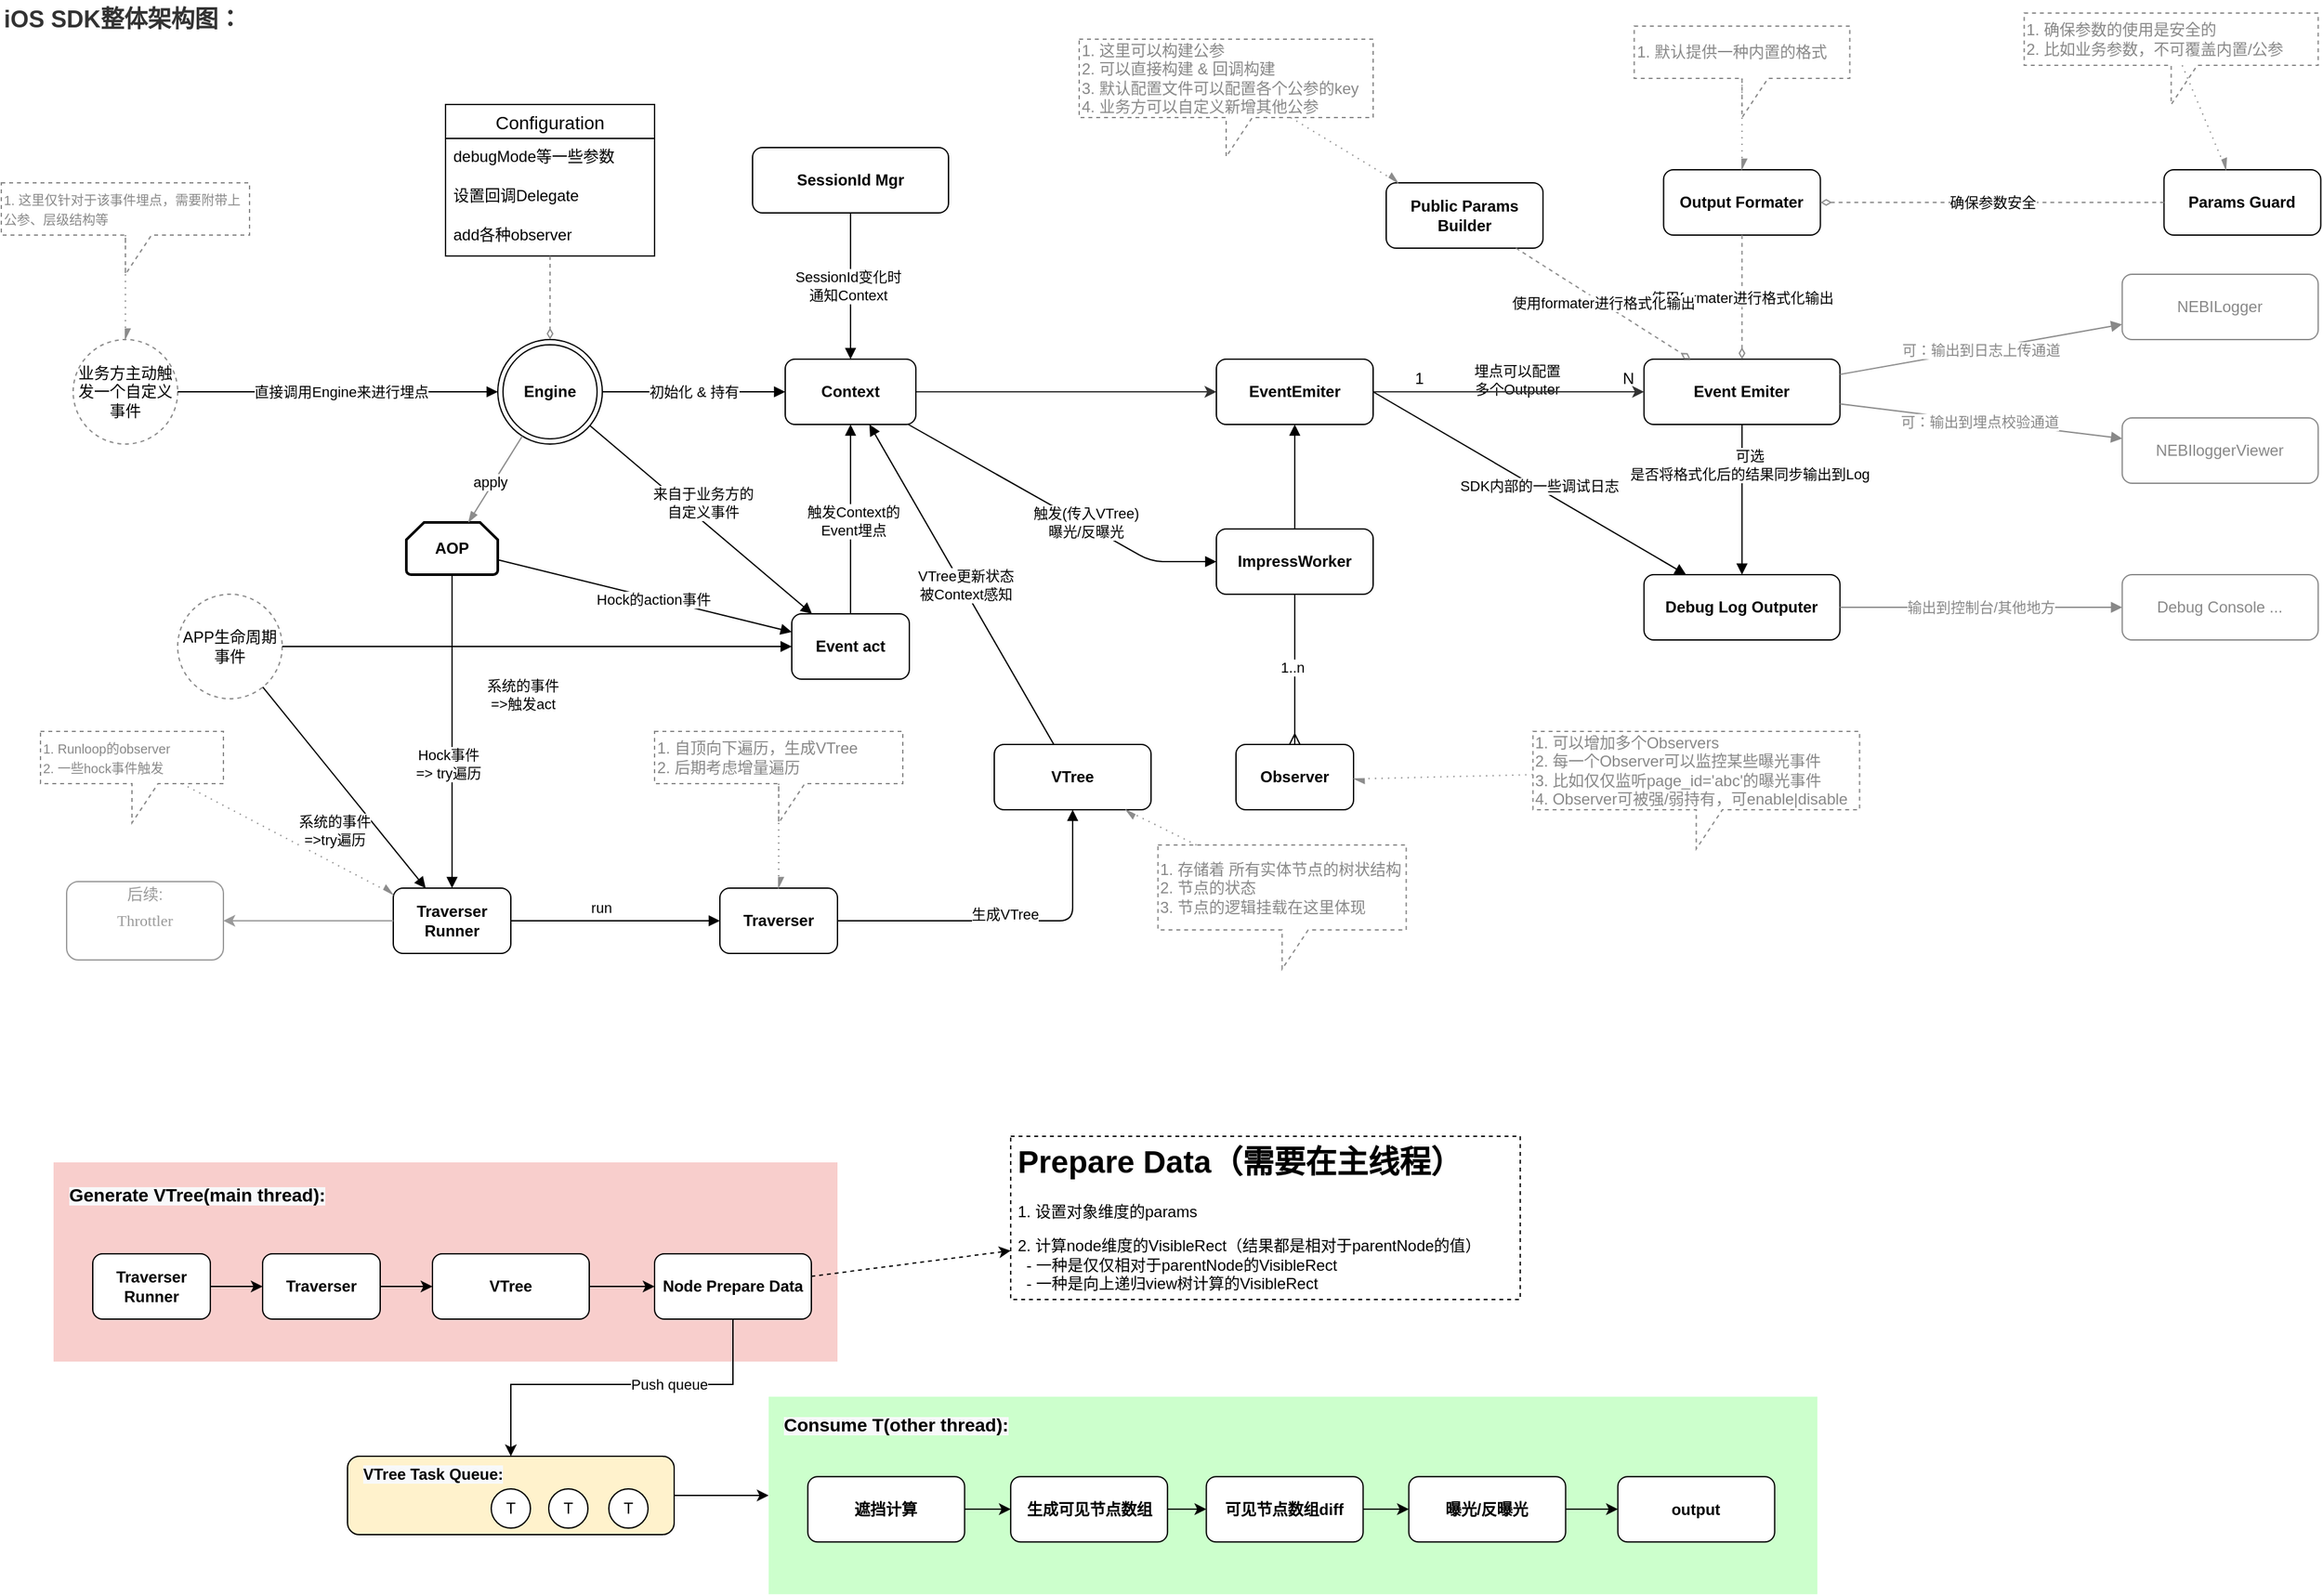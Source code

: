 <mxfile version="14.4.6" type="github">
  <diagram id="Fw7ZkmO-Fz_IXCNn4WgB" name="Page-1">
    <mxGraphModel dx="2858" dy="2300" grid="1" gridSize="10" guides="1" tooltips="1" connect="1" arrows="1" fold="1" page="1" pageScale="1" pageWidth="827" pageHeight="1169" math="0" shadow="0">
      <root>
        <mxCell id="0" />
        <mxCell id="1" parent="0" />
        <mxCell id="tUdVWyh1depMTYAJVUoq-23" value="" style="rounded=0;whiteSpace=wrap;html=1;dashed=1;fillColor=#F8CECC;strokeColor=none;" vertex="1" parent="1">
          <mxGeometry x="-160" y="780" width="600" height="152.5" as="geometry" />
        </mxCell>
        <mxCell id="-9IPMKyI9ktzAvCkotJi-9" value="&lt;b&gt;Engine&lt;/b&gt;" style="ellipse;shape=doubleEllipse;whiteSpace=wrap;html=1;aspect=fixed;" parent="1" vertex="1">
          <mxGeometry x="180" y="150" width="80" height="80" as="geometry" />
        </mxCell>
        <mxCell id="-9IPMKyI9ktzAvCkotJi-31" value="Configuration" style="swimlane;fontStyle=0;childLayout=stackLayout;horizontal=1;startSize=26;horizontalStack=0;resizeParent=1;resizeParentMax=0;resizeLast=0;collapsible=1;marginBottom=0;align=center;fontSize=14;" parent="1" vertex="1">
          <mxGeometry x="140" y="-30" width="160" height="116" as="geometry">
            <mxRectangle x="130" y="-30" width="120" height="26" as="alternateBounds" />
          </mxGeometry>
        </mxCell>
        <mxCell id="-9IPMKyI9ktzAvCkotJi-32" value="debugMode等一些参数" style="text;strokeColor=none;fillColor=none;spacingLeft=4;spacingRight=4;overflow=hidden;rotatable=0;points=[[0,0.5],[1,0.5]];portConstraint=eastwest;fontSize=12;" parent="-9IPMKyI9ktzAvCkotJi-31" vertex="1">
          <mxGeometry y="26" width="160" height="30" as="geometry" />
        </mxCell>
        <mxCell id="-9IPMKyI9ktzAvCkotJi-33" value="设置回调Delegate" style="text;strokeColor=none;fillColor=none;spacingLeft=4;spacingRight=4;overflow=hidden;rotatable=0;points=[[0,0.5],[1,0.5]];portConstraint=eastwest;fontSize=12;" parent="-9IPMKyI9ktzAvCkotJi-31" vertex="1">
          <mxGeometry y="56" width="160" height="30" as="geometry" />
        </mxCell>
        <mxCell id="-9IPMKyI9ktzAvCkotJi-34" value="add各种observer" style="text;strokeColor=none;fillColor=none;spacingLeft=4;spacingRight=4;overflow=hidden;rotatable=0;points=[[0,0.5],[1,0.5]];portConstraint=eastwest;fontSize=12;" parent="-9IPMKyI9ktzAvCkotJi-31" vertex="1">
          <mxGeometry y="86" width="160" height="30" as="geometry" />
        </mxCell>
        <mxCell id="-9IPMKyI9ktzAvCkotJi-35" value="" style="endArrow=diamondThin;html=1;dashed=1;endFill=0;strokeColor=#8C8C8C;" parent="1" source="-9IPMKyI9ktzAvCkotJi-31" target="-9IPMKyI9ktzAvCkotJi-9" edge="1">
          <mxGeometry width="50" height="50" relative="1" as="geometry">
            <mxPoint x="300" y="320" as="sourcePoint" />
            <mxPoint x="350" y="270" as="targetPoint" />
          </mxGeometry>
        </mxCell>
        <mxCell id="-9IPMKyI9ktzAvCkotJi-37" value="&lt;b&gt;Observer&lt;/b&gt;" style="rounded=1;whiteSpace=wrap;html=1;" parent="1" vertex="1">
          <mxGeometry x="745" y="460" width="90" height="50" as="geometry" />
        </mxCell>
        <mxCell id="-9IPMKyI9ktzAvCkotJi-39" value="&lt;b&gt;AOP&lt;/b&gt;" style="strokeWidth=2;html=1;shape=mxgraph.flowchart.loop_limit;whiteSpace=wrap;" parent="1" vertex="1">
          <mxGeometry x="110" y="290" width="70" height="40" as="geometry" />
        </mxCell>
        <mxCell id="-9IPMKyI9ktzAvCkotJi-40" value="" style="endArrow=blockThin;html=1;endFill=1;strokeColor=#8C8C8C;" parent="1" source="-9IPMKyI9ktzAvCkotJi-9" target="-9IPMKyI9ktzAvCkotJi-39" edge="1">
          <mxGeometry width="50" height="50" relative="1" as="geometry">
            <mxPoint x="310" y="276" as="sourcePoint" />
            <mxPoint x="310" y="380" as="targetPoint" />
          </mxGeometry>
        </mxCell>
        <mxCell id="-9IPMKyI9ktzAvCkotJi-41" value="apply" style="edgeLabel;html=1;align=center;verticalAlign=middle;resizable=0;points=[];" parent="-9IPMKyI9ktzAvCkotJi-40" vertex="1" connectable="0">
          <mxGeometry x="0.199" y="2" relative="1" as="geometry">
            <mxPoint x="-2" y="-5.83" as="offset" />
          </mxGeometry>
        </mxCell>
        <mxCell id="-9IPMKyI9ktzAvCkotJi-42" value="&lt;b&gt;Traverser&lt;/b&gt;" style="rounded=1;whiteSpace=wrap;html=1;" parent="1" vertex="1">
          <mxGeometry x="350" y="570" width="90" height="50" as="geometry" />
        </mxCell>
        <mxCell id="-9IPMKyI9ktzAvCkotJi-45" value="&lt;b&gt;Traverser&lt;br&gt;Runner&lt;/b&gt;" style="rounded=1;whiteSpace=wrap;html=1;" parent="1" vertex="1">
          <mxGeometry x="100" y="570" width="90" height="50" as="geometry" />
        </mxCell>
        <mxCell id="-9IPMKyI9ktzAvCkotJi-46" value="&lt;font color=&quot;#888888&quot; style=&quot;font-size: 10px&quot;&gt;1. Runloop的observer&lt;br style=&quot;font-size: 10px&quot;&gt;2. 一些hock事件触发&lt;/font&gt;" style="shape=callout;whiteSpace=wrap;html=1;perimeter=calloutPerimeter;align=left;dashed=1;strokeColor=#888888;" parent="1" vertex="1">
          <mxGeometry x="-170" y="450" width="140" height="70" as="geometry" />
        </mxCell>
        <mxCell id="-9IPMKyI9ktzAvCkotJi-47" value="" style="endArrow=async;html=1;dashed=1;endFill=1;strokeColor=#8C8C8C;dashPattern=1 4;" parent="1" source="-9IPMKyI9ktzAvCkotJi-46" target="-9IPMKyI9ktzAvCkotJi-45" edge="1">
          <mxGeometry width="50" height="50" relative="1" as="geometry">
            <mxPoint x="-200" y="450" as="sourcePoint" />
            <mxPoint x="-200" y="544" as="targetPoint" />
          </mxGeometry>
        </mxCell>
        <mxCell id="-9IPMKyI9ktzAvCkotJi-48" value="" style="endArrow=block;html=1;endFill=1;" parent="1" source="-9IPMKyI9ktzAvCkotJi-39" target="-9IPMKyI9ktzAvCkotJi-45" edge="1">
          <mxGeometry width="50" height="50" relative="1" as="geometry">
            <mxPoint x="430" y="390" as="sourcePoint" />
            <mxPoint x="480" y="340" as="targetPoint" />
          </mxGeometry>
        </mxCell>
        <mxCell id="-9IPMKyI9ktzAvCkotJi-62" value="Hock事件&lt;br&gt;=&amp;gt; try遍历" style="edgeLabel;html=1;align=center;verticalAlign=middle;resizable=0;points=[];" parent="-9IPMKyI9ktzAvCkotJi-48" vertex="1" connectable="0">
          <mxGeometry x="0.059" y="-1" relative="1" as="geometry">
            <mxPoint x="-2.31" y="17.33" as="offset" />
          </mxGeometry>
        </mxCell>
        <mxCell id="-9IPMKyI9ktzAvCkotJi-50" value="APP生命周期事件" style="ellipse;whiteSpace=wrap;html=1;aspect=fixed;dashed=1;strokeColor=#888888;" parent="1" vertex="1">
          <mxGeometry x="-65" y="345" width="80" height="80" as="geometry" />
        </mxCell>
        <mxCell id="-9IPMKyI9ktzAvCkotJi-51" value="" style="endArrow=block;html=1;endFill=1;" parent="1" source="-9IPMKyI9ktzAvCkotJi-50" target="-9IPMKyI9ktzAvCkotJi-45" edge="1">
          <mxGeometry width="50" height="50" relative="1" as="geometry">
            <mxPoint x="365" y="260" as="sourcePoint" />
            <mxPoint x="365" y="430" as="targetPoint" />
          </mxGeometry>
        </mxCell>
        <mxCell id="-9IPMKyI9ktzAvCkotJi-63" value="系统的事件&lt;br&gt;=&amp;gt;try遍历" style="edgeLabel;html=1;align=center;verticalAlign=middle;resizable=0;points=[];" parent="-9IPMKyI9ktzAvCkotJi-51" vertex="1" connectable="0">
          <mxGeometry x="-0.457" y="2" relative="1" as="geometry">
            <mxPoint x="19.08" y="69" as="offset" />
          </mxGeometry>
        </mxCell>
        <mxCell id="-9IPMKyI9ktzAvCkotJi-52" value="" style="endArrow=block;html=1;endFill=1;" parent="1" source="-9IPMKyI9ktzAvCkotJi-45" target="-9IPMKyI9ktzAvCkotJi-42" edge="1">
          <mxGeometry width="50" height="50" relative="1" as="geometry">
            <mxPoint x="540" y="490" as="sourcePoint" />
            <mxPoint x="540" y="660" as="targetPoint" />
          </mxGeometry>
        </mxCell>
        <mxCell id="-9IPMKyI9ktzAvCkotJi-61" value="run" style="edgeLabel;html=1;align=center;verticalAlign=middle;resizable=0;points=[];" parent="-9IPMKyI9ktzAvCkotJi-52" vertex="1" connectable="0">
          <mxGeometry x="-0.139" y="-1" relative="1" as="geometry">
            <mxPoint y="-11" as="offset" />
          </mxGeometry>
        </mxCell>
        <mxCell id="-9IPMKyI9ktzAvCkotJi-53" value="&lt;font color=&quot;#888888&quot;&gt;1. 自顶向下遍历，生成VTree&lt;br&gt;2. 后期考虑增量遍历&lt;br&gt;&lt;/font&gt;" style="shape=callout;whiteSpace=wrap;html=1;perimeter=calloutPerimeter;align=left;dashed=1;strokeColor=#888888;" parent="1" vertex="1">
          <mxGeometry x="300" y="450" width="190" height="70" as="geometry" />
        </mxCell>
        <mxCell id="-9IPMKyI9ktzAvCkotJi-54" value="" style="endArrow=async;html=1;dashed=1;endFill=1;strokeColor=#8C8C8C;dashPattern=1 4;" parent="1" source="-9IPMKyI9ktzAvCkotJi-53" target="-9IPMKyI9ktzAvCkotJi-42" edge="1">
          <mxGeometry width="50" height="50" relative="1" as="geometry">
            <mxPoint x="69.998" y="530" as="sourcePoint" />
            <mxPoint x="303.18" y="620" as="targetPoint" />
          </mxGeometry>
        </mxCell>
        <mxCell id="-9IPMKyI9ktzAvCkotJi-91" value="" style="rounded=0;orthogonalLoop=1;jettySize=auto;html=1;endArrow=ERmany;endFill=0;strokeColor=#000000;" parent="1" source="ZJUZ4eZtSbDHKU7JVQRD-1" target="-9IPMKyI9ktzAvCkotJi-37" edge="1">
          <mxGeometry relative="1" as="geometry" />
        </mxCell>
        <mxCell id="-9IPMKyI9ktzAvCkotJi-95" value="1..n" style="edgeLabel;html=1;align=center;verticalAlign=middle;resizable=0;points=[];" parent="-9IPMKyI9ktzAvCkotJi-91" vertex="1" connectable="0">
          <mxGeometry x="-0.027" y="-2" relative="1" as="geometry">
            <mxPoint as="offset" />
          </mxGeometry>
        </mxCell>
        <mxCell id="-9IPMKyI9ktzAvCkotJi-55" value="&lt;b&gt;VTree&lt;/b&gt;" style="rounded=1;whiteSpace=wrap;html=1;" parent="1" vertex="1">
          <mxGeometry x="560" y="460" width="120" height="50" as="geometry" />
        </mxCell>
        <mxCell id="-9IPMKyI9ktzAvCkotJi-56" value="" style="endArrow=block;html=1;endFill=1;" parent="1" source="-9IPMKyI9ktzAvCkotJi-42" target="-9IPMKyI9ktzAvCkotJi-55" edge="1">
          <mxGeometry width="50" height="50" relative="1" as="geometry">
            <mxPoint x="530" y="510" as="sourcePoint" />
            <mxPoint x="530" y="640" as="targetPoint" />
            <Array as="points">
              <mxPoint x="620" y="595" />
            </Array>
          </mxGeometry>
        </mxCell>
        <mxCell id="-9IPMKyI9ktzAvCkotJi-60" value="生成VTree" style="edgeLabel;html=1;align=center;verticalAlign=middle;resizable=0;points=[];" parent="-9IPMKyI9ktzAvCkotJi-56" vertex="1" connectable="0">
          <mxGeometry x="-0.011" y="-2" relative="1" as="geometry">
            <mxPoint x="-3" y="-7" as="offset" />
          </mxGeometry>
        </mxCell>
        <mxCell id="ZJUZ4eZtSbDHKU7JVQRD-18" style="edgeStyle=none;rounded=0;orthogonalLoop=1;jettySize=auto;html=1;fontSize=18;fontColor=#999999;strokeColor=#333333;" parent="1" source="-9IPMKyI9ktzAvCkotJi-57" target="ZJUZ4eZtSbDHKU7JVQRD-17" edge="1">
          <mxGeometry relative="1" as="geometry">
            <Array as="points" />
          </mxGeometry>
        </mxCell>
        <mxCell id="-9IPMKyI9ktzAvCkotJi-57" value="&lt;b&gt;Context&lt;/b&gt;" style="rounded=1;whiteSpace=wrap;html=1;" parent="1" vertex="1">
          <mxGeometry x="400" y="165" width="100" height="50" as="geometry" />
        </mxCell>
        <mxCell id="-9IPMKyI9ktzAvCkotJi-58" value="" style="endArrow=block;html=1;endFill=1;entryX=0;entryY=0.5;entryDx=0;entryDy=0;" parent="1" source="-9IPMKyI9ktzAvCkotJi-9" target="-9IPMKyI9ktzAvCkotJi-57" edge="1">
          <mxGeometry width="50" height="50" relative="1" as="geometry">
            <mxPoint x="290" y="300" as="sourcePoint" />
            <mxPoint x="290" y="430" as="targetPoint" />
          </mxGeometry>
        </mxCell>
        <mxCell id="-9IPMKyI9ktzAvCkotJi-59" value="初始化 &amp;amp; 持有" style="edgeLabel;html=1;align=center;verticalAlign=middle;resizable=0;points=[];" parent="-9IPMKyI9ktzAvCkotJi-58" vertex="1" connectable="0">
          <mxGeometry x="0.1" y="1" relative="1" as="geometry">
            <mxPoint x="-7" y="1" as="offset" />
          </mxGeometry>
        </mxCell>
        <mxCell id="-9IPMKyI9ktzAvCkotJi-67" value="" style="endArrow=block;html=1;endFill=1;" parent="1" source="-9IPMKyI9ktzAvCkotJi-55" target="-9IPMKyI9ktzAvCkotJi-57" edge="1">
          <mxGeometry width="50" height="50" relative="1" as="geometry">
            <mxPoint x="600.003" y="620" as="sourcePoint" />
            <mxPoint x="510" y="480" as="targetPoint" />
            <Array as="points" />
          </mxGeometry>
        </mxCell>
        <mxCell id="-9IPMKyI9ktzAvCkotJi-68" value="VTree更新状态&lt;br&gt;被Context感知" style="edgeLabel;html=1;align=center;verticalAlign=middle;resizable=0;points=[];" parent="-9IPMKyI9ktzAvCkotJi-67" vertex="1" connectable="0">
          <mxGeometry x="-0.011" y="-2" relative="1" as="geometry">
            <mxPoint as="offset" />
          </mxGeometry>
        </mxCell>
        <mxCell id="-9IPMKyI9ktzAvCkotJi-69" value="&lt;font color=&quot;#888888&quot;&gt;1. 存储着 所有实体节点的树状结构2. 节点的状态&lt;br&gt;3. 节点的逻辑挂载在这里体现&lt;br&gt;&lt;/font&gt;" style="shape=callout;whiteSpace=wrap;html=1;perimeter=calloutPerimeter;align=left;dashed=1;strokeColor=#888888;" parent="1" vertex="1">
          <mxGeometry x="685.3" y="537" width="190" height="95" as="geometry" />
        </mxCell>
        <mxCell id="-9IPMKyI9ktzAvCkotJi-70" value="" style="endArrow=async;html=1;dashed=1;endFill=1;strokeColor=#8C8C8C;dashPattern=1 4;" parent="1" source="-9IPMKyI9ktzAvCkotJi-69" target="-9IPMKyI9ktzAvCkotJi-55" edge="1">
          <mxGeometry width="50" height="50" relative="1" as="geometry">
            <mxPoint x="689" y="440" as="sourcePoint" />
            <mxPoint x="785" y="600" as="targetPoint" />
          </mxGeometry>
        </mxCell>
        <mxCell id="-9IPMKyI9ktzAvCkotJi-72" value="&lt;b&gt;Event Emiter&lt;/b&gt;" style="rounded=1;whiteSpace=wrap;html=1;" parent="1" vertex="1">
          <mxGeometry x="1057.3" y="165" width="150" height="50" as="geometry" />
        </mxCell>
        <mxCell id="-9IPMKyI9ktzAvCkotJi-73" value="" style="endArrow=block;html=1;endFill=1;" parent="1" source="ZJUZ4eZtSbDHKU7JVQRD-1" target="ZJUZ4eZtSbDHKU7JVQRD-17" edge="1">
          <mxGeometry width="50" height="50" relative="1" as="geometry">
            <mxPoint x="715.3" y="230" as="sourcePoint" />
            <mxPoint x="715.3" y="435" as="targetPoint" />
          </mxGeometry>
        </mxCell>
        <mxCell id="-9IPMKyI9ktzAvCkotJi-74" value="埋点可以配置&lt;br&gt;多个Outputer" style="edgeLabel;html=1;align=center;verticalAlign=middle;resizable=0;points=[];" parent="-9IPMKyI9ktzAvCkotJi-73" vertex="1" connectable="0">
          <mxGeometry x="-0.011" y="-2" relative="1" as="geometry">
            <mxPoint x="168" y="-75" as="offset" />
          </mxGeometry>
        </mxCell>
        <mxCell id="-9IPMKyI9ktzAvCkotJi-76" value="&lt;b&gt;Output Formater&lt;/b&gt;" style="rounded=1;whiteSpace=wrap;html=1;" parent="1" vertex="1">
          <mxGeometry x="1072.3" y="20" width="120" height="50" as="geometry" />
        </mxCell>
        <mxCell id="-9IPMKyI9ktzAvCkotJi-79" value="使用formater进行格式化输出" style="endArrow=diamondThin;html=1;dashed=1;endFill=0;strokeColor=#8C8C8C;" parent="1" source="-9IPMKyI9ktzAvCkotJi-76" target="-9IPMKyI9ktzAvCkotJi-72" edge="1">
          <mxGeometry width="50" height="50" relative="1" as="geometry">
            <mxPoint x="987.3" y="50" as="sourcePoint" />
            <mxPoint x="987.3" y="114" as="targetPoint" />
          </mxGeometry>
        </mxCell>
        <mxCell id="-9IPMKyI9ktzAvCkotJi-82" value="&lt;b&gt;Event act&lt;/b&gt;" style="rounded=1;whiteSpace=wrap;html=1;" parent="1" vertex="1">
          <mxGeometry x="405" y="360" width="90" height="50" as="geometry" />
        </mxCell>
        <mxCell id="-9IPMKyI9ktzAvCkotJi-83" value="" style="endArrow=block;html=1;endFill=1;" parent="1" source="-9IPMKyI9ktzAvCkotJi-39" target="-9IPMKyI9ktzAvCkotJi-82" edge="1">
          <mxGeometry width="50" height="50" relative="1" as="geometry">
            <mxPoint x="215" y="340" as="sourcePoint" />
            <mxPoint x="215" y="430" as="targetPoint" />
          </mxGeometry>
        </mxCell>
        <mxCell id="-9IPMKyI9ktzAvCkotJi-84" value="Hock的action事件" style="edgeLabel;html=1;align=center;verticalAlign=middle;resizable=0;points=[];" parent="-9IPMKyI9ktzAvCkotJi-83" vertex="1" connectable="0">
          <mxGeometry x="0.059" y="-1" relative="1" as="geometry">
            <mxPoint as="offset" />
          </mxGeometry>
        </mxCell>
        <mxCell id="-9IPMKyI9ktzAvCkotJi-86" value="" style="endArrow=block;html=1;endFill=1;" parent="1" source="-9IPMKyI9ktzAvCkotJi-50" target="-9IPMKyI9ktzAvCkotJi-82" edge="1">
          <mxGeometry width="50" height="50" relative="1" as="geometry">
            <mxPoint x="10.001" y="230.003" as="sourcePoint" />
            <mxPoint x="132.255" y="316.77" as="targetPoint" />
            <Array as="points" />
          </mxGeometry>
        </mxCell>
        <mxCell id="-9IPMKyI9ktzAvCkotJi-87" value="系统的事件&lt;br&gt;=&amp;gt;触发act" style="edgeLabel;html=1;align=center;verticalAlign=middle;resizable=0;points=[];" parent="-9IPMKyI9ktzAvCkotJi-86" vertex="1" connectable="0">
          <mxGeometry x="-0.457" y="2" relative="1" as="geometry">
            <mxPoint x="77.89" y="39.23" as="offset" />
          </mxGeometry>
        </mxCell>
        <mxCell id="-9IPMKyI9ktzAvCkotJi-88" value="" style="endArrow=block;html=1;endFill=1;" parent="1" source="-9IPMKyI9ktzAvCkotJi-82" target="-9IPMKyI9ktzAvCkotJi-57" edge="1">
          <mxGeometry width="50" height="50" relative="1" as="geometry">
            <mxPoint x="460" y="610" as="sourcePoint" />
            <mxPoint x="460" y="225" as="targetPoint" />
          </mxGeometry>
        </mxCell>
        <mxCell id="-9IPMKyI9ktzAvCkotJi-89" value="触发Context的&lt;br&gt;Event埋点" style="edgeLabel;html=1;align=center;verticalAlign=middle;resizable=0;points=[];" parent="-9IPMKyI9ktzAvCkotJi-88" vertex="1" connectable="0">
          <mxGeometry x="-0.011" y="-2" relative="1" as="geometry">
            <mxPoint as="offset" />
          </mxGeometry>
        </mxCell>
        <mxCell id="-9IPMKyI9ktzAvCkotJi-96" value="&lt;font color=&quot;#888888&quot;&gt;1. 可以增加多个Observers&lt;br&gt;2. 每一个Observer可以监控某些曝光事件&lt;br&gt;3. 比如仅仅监听page_id=&#39;abc&#39;的曝光事件&lt;br&gt;4. Observer可被强/弱持有，可enable|disable&lt;br&gt;&lt;/font&gt;" style="shape=callout;whiteSpace=wrap;html=1;perimeter=calloutPerimeter;align=left;dashed=1;strokeColor=#888888;" parent="1" vertex="1">
          <mxGeometry x="972.3" y="450" width="250" height="90" as="geometry" />
        </mxCell>
        <mxCell id="-9IPMKyI9ktzAvCkotJi-97" value="" style="endArrow=async;html=1;dashed=1;endFill=1;strokeColor=#8C8C8C;dashPattern=1 4;" parent="1" source="-9IPMKyI9ktzAvCkotJi-96" target="-9IPMKyI9ktzAvCkotJi-37" edge="1">
          <mxGeometry width="50" height="50" relative="1" as="geometry">
            <mxPoint x="750.005" y="-70" as="sourcePoint" />
            <mxPoint x="250.3" y="639.186" as="targetPoint" />
          </mxGeometry>
        </mxCell>
        <mxCell id="-9IPMKyI9ktzAvCkotJi-98" value="&lt;b&gt;Public Params &lt;br&gt;Builder&lt;/b&gt;" style="rounded=1;whiteSpace=wrap;html=1;" parent="1" vertex="1">
          <mxGeometry x="860" y="30" width="120" height="50" as="geometry" />
        </mxCell>
        <mxCell id="-9IPMKyI9ktzAvCkotJi-99" value="&lt;font color=&quot;#888888&quot;&gt;1. 这里可以构建公参&lt;br&gt;2. 可以直接构建 &amp;amp; 回调构建&lt;br&gt;3. 默认配置文件可以配置各个公参的key&lt;br&gt;4. 业务方可以自定义新增其他公参&lt;br&gt;&lt;/font&gt;" style="shape=callout;whiteSpace=wrap;html=1;perimeter=calloutPerimeter;align=left;dashed=1;strokeColor=#888888;" parent="1" vertex="1">
          <mxGeometry x="625" y="-80" width="225" height="90" as="geometry" />
        </mxCell>
        <mxCell id="-9IPMKyI9ktzAvCkotJi-100" value="" style="endArrow=async;html=1;dashed=1;endFill=1;strokeColor=#8C8C8C;dashPattern=1 4;" parent="1" source="-9IPMKyI9ktzAvCkotJi-99" target="-9IPMKyI9ktzAvCkotJi-98" edge="1">
          <mxGeometry width="50" height="50" relative="1" as="geometry">
            <mxPoint x="1586.963" y="150" as="sourcePoint" />
            <mxPoint x="1527.297" y="195" as="targetPoint" />
          </mxGeometry>
        </mxCell>
        <mxCell id="-9IPMKyI9ktzAvCkotJi-101" value="使用formater进行格式化输出" style="endArrow=diamondThin;html=1;dashed=1;endFill=0;strokeColor=#8C8C8C;" parent="1" source="-9IPMKyI9ktzAvCkotJi-98" target="-9IPMKyI9ktzAvCkotJi-72" edge="1">
          <mxGeometry width="50" height="50" relative="1" as="geometry">
            <mxPoint x="1152.3" y="80" as="sourcePoint" />
            <mxPoint x="1152.3" y="175" as="targetPoint" />
          </mxGeometry>
        </mxCell>
        <mxCell id="-9IPMKyI9ktzAvCkotJi-102" value="&lt;b&gt;Debug Log Outputer&lt;/b&gt;" style="rounded=1;whiteSpace=wrap;html=1;" parent="1" vertex="1">
          <mxGeometry x="1057.3" y="330" width="150" height="50" as="geometry" />
        </mxCell>
        <mxCell id="-9IPMKyI9ktzAvCkotJi-103" value="" style="endArrow=block;html=1;endFill=1;exitX=1;exitY=0.5;exitDx=0;exitDy=0;" parent="1" source="ZJUZ4eZtSbDHKU7JVQRD-17" target="-9IPMKyI9ktzAvCkotJi-102" edge="1">
          <mxGeometry width="50" height="50" relative="1" as="geometry">
            <mxPoint x="605.3" y="269.58" as="sourcePoint" />
            <mxPoint x="765.3" y="269.58" as="targetPoint" />
          </mxGeometry>
        </mxCell>
        <mxCell id="-9IPMKyI9ktzAvCkotJi-104" value="SDK内部的一些调试日志" style="edgeLabel;html=1;align=center;verticalAlign=middle;resizable=0;points=[];" parent="-9IPMKyI9ktzAvCkotJi-103" vertex="1" connectable="0">
          <mxGeometry x="-0.011" y="-2" relative="1" as="geometry">
            <mxPoint x="9.52" y="1.33" as="offset" />
          </mxGeometry>
        </mxCell>
        <mxCell id="-9IPMKyI9ktzAvCkotJi-106" value="&lt;font color=&quot;#888888&quot;&gt;1. 默认提供一种内置的格式&lt;br&gt;&lt;/font&gt;" style="shape=callout;whiteSpace=wrap;html=1;perimeter=calloutPerimeter;align=left;dashed=1;strokeColor=#888888;" parent="1" vertex="1">
          <mxGeometry x="1049.8" y="-90" width="165" height="70" as="geometry" />
        </mxCell>
        <mxCell id="-9IPMKyI9ktzAvCkotJi-107" value="" style="endArrow=async;html=1;dashed=1;endFill=1;strokeColor=#8C8C8C;dashPattern=1 4;" parent="1" source="-9IPMKyI9ktzAvCkotJi-106" target="-9IPMKyI9ktzAvCkotJi-76" edge="1">
          <mxGeometry width="50" height="50" relative="1" as="geometry">
            <mxPoint x="1377.3" y="-40.0" as="sourcePoint" />
            <mxPoint x="1377.3" y="30" as="targetPoint" />
          </mxGeometry>
        </mxCell>
        <mxCell id="-9IPMKyI9ktzAvCkotJi-108" value="N" style="text;html=1;align=center;verticalAlign=middle;resizable=0;points=[];autosize=1;" parent="1" vertex="1">
          <mxGeometry x="1035.3" y="170" width="20" height="20" as="geometry" />
        </mxCell>
        <mxCell id="-9IPMKyI9ktzAvCkotJi-110" value="1" style="text;html=1;align=center;verticalAlign=middle;resizable=0;points=[];autosize=1;" parent="1" vertex="1">
          <mxGeometry x="875.3" y="170" width="20" height="20" as="geometry" />
        </mxCell>
        <mxCell id="-9IPMKyI9ktzAvCkotJi-111" value="&lt;b&gt;SessionId Mgr&lt;/b&gt;" style="rounded=1;whiteSpace=wrap;html=1;" parent="1" vertex="1">
          <mxGeometry x="375" y="3" width="150" height="50" as="geometry" />
        </mxCell>
        <mxCell id="-9IPMKyI9ktzAvCkotJi-112" value="" style="endArrow=block;html=1;endFill=1;" parent="1" source="-9IPMKyI9ktzAvCkotJi-111" target="-9IPMKyI9ktzAvCkotJi-57" edge="1">
          <mxGeometry width="50" height="50" relative="1" as="geometry">
            <mxPoint x="550" y="495" as="sourcePoint" />
            <mxPoint x="550" y="110" as="targetPoint" />
          </mxGeometry>
        </mxCell>
        <mxCell id="-9IPMKyI9ktzAvCkotJi-113" value="SessionId变化时&lt;br&gt;通知Context" style="edgeLabel;html=1;align=center;verticalAlign=middle;resizable=0;points=[];" parent="-9IPMKyI9ktzAvCkotJi-112" vertex="1" connectable="0">
          <mxGeometry x="-0.011" y="-2" relative="1" as="geometry">
            <mxPoint as="offset" />
          </mxGeometry>
        </mxCell>
        <mxCell id="-9IPMKyI9ktzAvCkotJi-114" value="&lt;b&gt;Params Guard&lt;br&gt;&lt;/b&gt;" style="rounded=1;whiteSpace=wrap;html=1;" parent="1" vertex="1">
          <mxGeometry x="1455.3" y="20" width="120" height="50" as="geometry" />
        </mxCell>
        <mxCell id="-9IPMKyI9ktzAvCkotJi-115" value="&lt;font color=&quot;#888888&quot;&gt;1. 确保参数的使用是安全的&lt;br&gt;2. 比如业务参数，不可覆盖内置/公参&lt;br&gt;&lt;/font&gt;" style="shape=callout;whiteSpace=wrap;html=1;perimeter=calloutPerimeter;align=left;dashed=1;strokeColor=#888888;" parent="1" vertex="1">
          <mxGeometry x="1348.3" y="-100" width="225" height="70" as="geometry" />
        </mxCell>
        <mxCell id="-9IPMKyI9ktzAvCkotJi-116" value="确保参数安全" style="endArrow=diamondThin;html=1;dashed=1;endFill=0;strokeColor=#8C8C8C;" parent="1" source="-9IPMKyI9ktzAvCkotJi-114" target="-9IPMKyI9ktzAvCkotJi-76" edge="1">
          <mxGeometry width="50" height="50" relative="1" as="geometry">
            <mxPoint x="1343.679" y="80" as="sourcePoint" />
            <mxPoint x="1215.921" y="175" as="targetPoint" />
          </mxGeometry>
        </mxCell>
        <mxCell id="-9IPMKyI9ktzAvCkotJi-117" value="" style="endArrow=async;html=1;dashed=1;endFill=1;strokeColor=#8C8C8C;dashPattern=1 4;" parent="1" source="-9IPMKyI9ktzAvCkotJi-115" target="-9IPMKyI9ktzAvCkotJi-114" edge="1">
          <mxGeometry width="50" height="50" relative="1" as="geometry">
            <mxPoint x="1515.3" y="-60" as="sourcePoint" />
            <mxPoint x="1367.3" y="20" as="targetPoint" />
          </mxGeometry>
        </mxCell>
        <mxCell id="-9IPMKyI9ktzAvCkotJi-118" value="&lt;font color=&quot;#888888&quot;&gt;NEBILogger&lt;/font&gt;" style="rounded=1;whiteSpace=wrap;html=1;strokeColor=#888888;" parent="1" vertex="1">
          <mxGeometry x="1423.3" y="100" width="150" height="50" as="geometry" />
        </mxCell>
        <mxCell id="-9IPMKyI9ktzAvCkotJi-120" value="" style="endArrow=block;html=1;endFill=1;strokeColor=#888888;" parent="1" source="-9IPMKyI9ktzAvCkotJi-72" target="-9IPMKyI9ktzAvCkotJi-118" edge="1">
          <mxGeometry width="50" height="50" relative="1" as="geometry">
            <mxPoint x="1457.3" y="280.719" as="sourcePoint" />
            <mxPoint x="1663.967" y="369.29" as="targetPoint" />
          </mxGeometry>
        </mxCell>
        <mxCell id="-9IPMKyI9ktzAvCkotJi-121" value="&lt;font color=&quot;#888888&quot;&gt;可：输出到日志上传通道&lt;/font&gt;" style="edgeLabel;html=1;align=center;verticalAlign=middle;resizable=0;points=[];" parent="-9IPMKyI9ktzAvCkotJi-120" vertex="1" connectable="0">
          <mxGeometry x="-0.011" y="-2" relative="1" as="geometry">
            <mxPoint y="-2" as="offset" />
          </mxGeometry>
        </mxCell>
        <mxCell id="-9IPMKyI9ktzAvCkotJi-122" value="&lt;font color=&quot;#888888&quot;&gt;Debug Console ...&lt;/font&gt;" style="rounded=1;whiteSpace=wrap;html=1;strokeColor=#888888;" parent="1" vertex="1">
          <mxGeometry x="1423.3" y="330" width="150" height="50" as="geometry" />
        </mxCell>
        <mxCell id="-9IPMKyI9ktzAvCkotJi-123" value="" style="endArrow=block;html=1;endFill=1;strokeColor=#888888;" parent="1" source="-9IPMKyI9ktzAvCkotJi-102" target="-9IPMKyI9ktzAvCkotJi-122" edge="1">
          <mxGeometry width="50" height="50" relative="1" as="geometry">
            <mxPoint x="1225.3" y="404.58" as="sourcePoint" />
            <mxPoint x="1515.3" y="404.58" as="targetPoint" />
          </mxGeometry>
        </mxCell>
        <mxCell id="-9IPMKyI9ktzAvCkotJi-124" value="&lt;font color=&quot;#888888&quot;&gt;输出到控制台/其他地方&lt;br&gt;&lt;/font&gt;" style="edgeLabel;html=1;align=center;verticalAlign=middle;resizable=0;points=[];" parent="-9IPMKyI9ktzAvCkotJi-123" vertex="1" connectable="0">
          <mxGeometry x="-0.011" y="-2" relative="1" as="geometry">
            <mxPoint y="-2" as="offset" />
          </mxGeometry>
        </mxCell>
        <mxCell id="-9IPMKyI9ktzAvCkotJi-125" value="" style="endArrow=block;html=1;endFill=1;" parent="1" source="-9IPMKyI9ktzAvCkotJi-72" target="-9IPMKyI9ktzAvCkotJi-102" edge="1">
          <mxGeometry width="50" height="50" relative="1" as="geometry">
            <mxPoint x="1157.3" y="550" as="sourcePoint" />
            <mxPoint x="1382.3" y="675" as="targetPoint" />
          </mxGeometry>
        </mxCell>
        <mxCell id="-9IPMKyI9ktzAvCkotJi-126" value="可选&lt;br&gt;是否将格式化后的结果同步输出到Log" style="edgeLabel;html=1;align=center;verticalAlign=middle;resizable=0;points=[];" parent="-9IPMKyI9ktzAvCkotJi-125" vertex="1" connectable="0">
          <mxGeometry x="-0.011" y="-2" relative="1" as="geometry">
            <mxPoint x="7" y="-26.67" as="offset" />
          </mxGeometry>
        </mxCell>
        <mxCell id="-9IPMKyI9ktzAvCkotJi-127" value="业务方主动触发一个自定义事件" style="ellipse;whiteSpace=wrap;html=1;aspect=fixed;dashed=1;strokeColor=#888888;" parent="1" vertex="1">
          <mxGeometry x="-145" y="150" width="80" height="80" as="geometry" />
        </mxCell>
        <mxCell id="-9IPMKyI9ktzAvCkotJi-128" value="" style="endArrow=block;html=1;endFill=1;" parent="1" source="-9IPMKyI9ktzAvCkotJi-127" target="-9IPMKyI9ktzAvCkotJi-9" edge="1">
          <mxGeometry width="50" height="50" relative="1" as="geometry">
            <mxPoint x="-360.005" y="280.001" as="sourcePoint" />
            <mxPoint x="-133.251" y="410.06" as="targetPoint" />
          </mxGeometry>
        </mxCell>
        <mxCell id="-9IPMKyI9ktzAvCkotJi-129" value="直接调用Engine来进行埋点" style="edgeLabel;html=1;align=center;verticalAlign=middle;resizable=0;points=[];" parent="-9IPMKyI9ktzAvCkotJi-128" vertex="1" connectable="0">
          <mxGeometry x="-0.457" y="2" relative="1" as="geometry">
            <mxPoint x="58.33" y="2.0" as="offset" />
          </mxGeometry>
        </mxCell>
        <mxCell id="-9IPMKyI9ktzAvCkotJi-130" value="&lt;font color=&quot;#888888&quot; style=&quot;font-size: 10px&quot;&gt;1. 这里仅针对于该事件埋点，需要附带上公参、层级结构等&lt;br&gt;&lt;/font&gt;" style="shape=callout;whiteSpace=wrap;html=1;perimeter=calloutPerimeter;align=left;dashed=1;strokeColor=#888888;" parent="1" vertex="1">
          <mxGeometry x="-200" y="30" width="190" height="70" as="geometry" />
        </mxCell>
        <mxCell id="-9IPMKyI9ktzAvCkotJi-131" value="" style="endArrow=async;html=1;dashed=1;endFill=1;strokeColor=#8C8C8C;dashPattern=1 4;" parent="1" source="-9IPMKyI9ktzAvCkotJi-130" target="-9IPMKyI9ktzAvCkotJi-127" edge="1">
          <mxGeometry width="50" height="50" relative="1" as="geometry">
            <mxPoint x="-390" y="169.755" as="sourcePoint" />
            <mxPoint x="-295" y="169.17" as="targetPoint" />
          </mxGeometry>
        </mxCell>
        <mxCell id="-9IPMKyI9ktzAvCkotJi-132" value="" style="endArrow=block;html=1;endFill=1;" parent="1" source="-9IPMKyI9ktzAvCkotJi-9" target="-9IPMKyI9ktzAvCkotJi-82" edge="1">
          <mxGeometry width="50" height="50" relative="1" as="geometry">
            <mxPoint x="270.001" y="260" as="sourcePoint" />
            <mxPoint x="359.656" y="360" as="targetPoint" />
            <Array as="points" />
          </mxGeometry>
        </mxCell>
        <mxCell id="-9IPMKyI9ktzAvCkotJi-133" value="来自于业务方的&lt;br&gt;自定义事件" style="edgeLabel;html=1;align=center;verticalAlign=middle;resizable=0;points=[];" parent="-9IPMKyI9ktzAvCkotJi-132" vertex="1" connectable="0">
          <mxGeometry x="0.059" y="-1" relative="1" as="geometry">
            <mxPoint x="-3.22" y="-18.67" as="offset" />
          </mxGeometry>
        </mxCell>
        <mxCell id="ZJUZ4eZtSbDHKU7JVQRD-1" value="&lt;b&gt;ImpressWorker&lt;/b&gt;" style="rounded=1;whiteSpace=wrap;html=1;" parent="1" vertex="1">
          <mxGeometry x="730" y="295" width="120" height="50" as="geometry" />
        </mxCell>
        <mxCell id="ZJUZ4eZtSbDHKU7JVQRD-2" value="" style="endArrow=block;html=1;endFill=1;" parent="1" source="-9IPMKyI9ktzAvCkotJi-57" target="ZJUZ4eZtSbDHKU7JVQRD-1" edge="1">
          <mxGeometry width="50" height="50" relative="1" as="geometry">
            <mxPoint x="460" y="225" as="sourcePoint" />
            <mxPoint x="460" y="620" as="targetPoint" />
            <Array as="points">
              <mxPoint x="680" y="320" />
            </Array>
          </mxGeometry>
        </mxCell>
        <mxCell id="ZJUZ4eZtSbDHKU7JVQRD-3" value="触发(传入VTree)&lt;br&gt;曝光/反曝光" style="edgeLabel;html=1;align=center;verticalAlign=middle;resizable=0;points=[];" parent="ZJUZ4eZtSbDHKU7JVQRD-2" vertex="1" connectable="0">
          <mxGeometry x="-0.011" y="-2" relative="1" as="geometry">
            <mxPoint x="23.58" y="9.29" as="offset" />
          </mxGeometry>
        </mxCell>
        <mxCell id="ZJUZ4eZtSbDHKU7JVQRD-6" style="rounded=0;orthogonalLoop=1;jettySize=auto;html=1;strokeColor=#999999;" parent="1" source="-9IPMKyI9ktzAvCkotJi-45" target="ZJUZ4eZtSbDHKU7JVQRD-10" edge="1">
          <mxGeometry relative="1" as="geometry">
            <mxPoint x="1109.5" y="929" as="sourcePoint" />
            <mxPoint x="1109.5" y="779" as="targetPoint" />
          </mxGeometry>
        </mxCell>
        <mxCell id="ZJUZ4eZtSbDHKU7JVQRD-10" value="&lt;p class=&quot;p1&quot; style=&quot;margin: 0px ; font-stretch: normal ; line-height: normal ; font-family: &amp;#34;menlo&amp;#34;&quot;&gt;&lt;font color=&quot;#999999&quot;&gt;Throttler&lt;/font&gt;&lt;/p&gt;" style="rounded=1;whiteSpace=wrap;html=1;strokeColor=#999999;" parent="1" vertex="1">
          <mxGeometry x="-150" y="565" width="120" height="60" as="geometry" />
        </mxCell>
        <mxCell id="ZJUZ4eZtSbDHKU7JVQRD-11" value="后续:" style="text;html=1;strokeColor=none;fillColor=none;align=center;verticalAlign=middle;whiteSpace=wrap;rounded=0;dashed=1;fontColor=#999999;" parent="1" vertex="1">
          <mxGeometry x="-110" y="565" width="40" height="20" as="geometry" />
        </mxCell>
        <mxCell id="ZJUZ4eZtSbDHKU7JVQRD-12" value="&lt;font color=&quot;#888888&quot;&gt;NEBIloggerViewer&lt;/font&gt;" style="rounded=1;whiteSpace=wrap;html=1;strokeColor=#888888;" parent="1" vertex="1">
          <mxGeometry x="1423.3" y="210" width="150" height="50" as="geometry" />
        </mxCell>
        <mxCell id="ZJUZ4eZtSbDHKU7JVQRD-13" value="" style="endArrow=block;html=1;endFill=1;strokeColor=#888888;" parent="1" source="-9IPMKyI9ktzAvCkotJi-72" target="ZJUZ4eZtSbDHKU7JVQRD-12" edge="1">
          <mxGeometry width="50" height="50" relative="1" as="geometry">
            <mxPoint x="1217.3" y="200" as="sourcePoint" />
            <mxPoint x="1435.3" y="200" as="targetPoint" />
          </mxGeometry>
        </mxCell>
        <mxCell id="ZJUZ4eZtSbDHKU7JVQRD-14" value="&lt;font color=&quot;#888888&quot;&gt;可：输出到埋点校验通道&lt;/font&gt;" style="edgeLabel;html=1;align=center;verticalAlign=middle;resizable=0;points=[];" parent="ZJUZ4eZtSbDHKU7JVQRD-13" vertex="1" connectable="0">
          <mxGeometry x="-0.011" y="-2" relative="1" as="geometry">
            <mxPoint y="-2" as="offset" />
          </mxGeometry>
        </mxCell>
        <mxCell id="ZJUZ4eZtSbDHKU7JVQRD-15" value="&lt;font color=&quot;#333333&quot; style=&quot;font-size: 18px&quot;&gt;&lt;b style=&quot;font-size: 18px&quot;&gt;iOS SDK整体架构图：&lt;/b&gt;&lt;/font&gt;" style="text;html=1;strokeColor=none;fillColor=none;align=left;verticalAlign=middle;whiteSpace=wrap;rounded=0;dashed=1;fontColor=#999999;fontSize=18;" parent="1" vertex="1">
          <mxGeometry x="-200" y="-110" width="260" height="30" as="geometry" />
        </mxCell>
        <mxCell id="ZJUZ4eZtSbDHKU7JVQRD-19" style="edgeStyle=none;rounded=0;orthogonalLoop=1;jettySize=auto;html=1;strokeColor=#333333;fontSize=18;fontColor=#999999;" parent="1" source="ZJUZ4eZtSbDHKU7JVQRD-17" target="-9IPMKyI9ktzAvCkotJi-72" edge="1">
          <mxGeometry relative="1" as="geometry" />
        </mxCell>
        <mxCell id="ZJUZ4eZtSbDHKU7JVQRD-17" value="&lt;b&gt;EventEmiter&lt;/b&gt;" style="rounded=1;whiteSpace=wrap;html=1;" parent="1" vertex="1">
          <mxGeometry x="730" y="165" width="120" height="50" as="geometry" />
        </mxCell>
        <mxCell id="tUdVWyh1depMTYAJVUoq-3" style="edgeStyle=orthogonalEdgeStyle;rounded=0;orthogonalLoop=1;jettySize=auto;html=1;" edge="1" parent="1" source="tUdVWyh1depMTYAJVUoq-1" target="tUdVWyh1depMTYAJVUoq-2">
          <mxGeometry relative="1" as="geometry" />
        </mxCell>
        <mxCell id="tUdVWyh1depMTYAJVUoq-1" value="&lt;b&gt;Traverser&lt;br&gt;Runner&lt;/b&gt;" style="rounded=1;whiteSpace=wrap;html=1;" vertex="1" parent="1">
          <mxGeometry x="-130" y="850" width="90" height="50" as="geometry" />
        </mxCell>
        <mxCell id="tUdVWyh1depMTYAJVUoq-5" style="edgeStyle=orthogonalEdgeStyle;rounded=0;orthogonalLoop=1;jettySize=auto;html=1;" edge="1" parent="1" source="tUdVWyh1depMTYAJVUoq-2" target="tUdVWyh1depMTYAJVUoq-4">
          <mxGeometry relative="1" as="geometry" />
        </mxCell>
        <mxCell id="tUdVWyh1depMTYAJVUoq-2" value="&lt;b&gt;Traverser&lt;/b&gt;" style="rounded=1;whiteSpace=wrap;html=1;" vertex="1" parent="1">
          <mxGeometry y="850" width="90" height="50" as="geometry" />
        </mxCell>
        <mxCell id="tUdVWyh1depMTYAJVUoq-15" style="edgeStyle=elbowEdgeStyle;rounded=0;orthogonalLoop=1;jettySize=auto;html=1;entryX=0.5;entryY=0;entryDx=0;entryDy=0;elbow=vertical;exitX=0.5;exitY=1;exitDx=0;exitDy=0;" edge="1" parent="1" source="tUdVWyh1depMTYAJVUoq-21" target="tUdVWyh1depMTYAJVUoq-8">
          <mxGeometry relative="1" as="geometry">
            <Array as="points">
              <mxPoint x="280" y="950" />
              <mxPoint x="340" y="960" />
            </Array>
          </mxGeometry>
        </mxCell>
        <mxCell id="tUdVWyh1depMTYAJVUoq-16" value="Push queue" style="edgeLabel;html=1;align=center;verticalAlign=middle;resizable=0;points=[];" vertex="1" connectable="0" parent="tUdVWyh1depMTYAJVUoq-15">
          <mxGeometry x="-0.17" relative="1" as="geometry">
            <mxPoint x="15" as="offset" />
          </mxGeometry>
        </mxCell>
        <mxCell id="tUdVWyh1depMTYAJVUoq-22" style="edgeStyle=elbowEdgeStyle;rounded=0;orthogonalLoop=1;jettySize=auto;elbow=vertical;html=1;" edge="1" parent="1" source="tUdVWyh1depMTYAJVUoq-4" target="tUdVWyh1depMTYAJVUoq-21">
          <mxGeometry relative="1" as="geometry" />
        </mxCell>
        <mxCell id="tUdVWyh1depMTYAJVUoq-4" value="&lt;b&gt;VTree&lt;/b&gt;" style="rounded=1;whiteSpace=wrap;html=1;" vertex="1" parent="1">
          <mxGeometry x="130" y="850" width="120" height="50" as="geometry" />
        </mxCell>
        <mxCell id="tUdVWyh1depMTYAJVUoq-18" style="edgeStyle=elbowEdgeStyle;rounded=0;orthogonalLoop=1;jettySize=auto;elbow=vertical;html=1;entryX=0;entryY=0.5;entryDx=0;entryDy=0;" edge="1" parent="1" source="tUdVWyh1depMTYAJVUoq-8" target="tUdVWyh1depMTYAJVUoq-17">
          <mxGeometry relative="1" as="geometry" />
        </mxCell>
        <mxCell id="tUdVWyh1depMTYAJVUoq-8" value="" style="rounded=1;whiteSpace=wrap;html=1;fillColor=#FFF2CC;" vertex="1" parent="1">
          <mxGeometry x="65" y="1005" width="250" height="60" as="geometry" />
        </mxCell>
        <mxCell id="tUdVWyh1depMTYAJVUoq-9" value="&lt;b style=&quot;color: rgb(0 , 0 , 0) ; font-family: &amp;#34;helvetica&amp;#34; ; font-size: 12px ; font-style: normal ; letter-spacing: normal ; text-align: center ; text-indent: 0px ; text-transform: none ; word-spacing: 0px ; background-color: rgb(248 , 249 , 250)&quot;&gt;VTree Task Queue:&lt;/b&gt;" style="text;whiteSpace=wrap;html=1;" vertex="1" parent="1">
          <mxGeometry x="75" y="1005" width="130" height="30" as="geometry" />
        </mxCell>
        <mxCell id="tUdVWyh1depMTYAJVUoq-10" value="T" style="ellipse;whiteSpace=wrap;html=1;aspect=fixed;" vertex="1" parent="1">
          <mxGeometry x="175" y="1030" width="30" height="30" as="geometry" />
        </mxCell>
        <mxCell id="tUdVWyh1depMTYAJVUoq-11" value="T" style="ellipse;whiteSpace=wrap;html=1;aspect=fixed;" vertex="1" parent="1">
          <mxGeometry x="219" y="1030" width="30" height="30" as="geometry" />
        </mxCell>
        <mxCell id="tUdVWyh1depMTYAJVUoq-12" value="T" style="ellipse;whiteSpace=wrap;html=1;aspect=fixed;" vertex="1" parent="1">
          <mxGeometry x="265" y="1030" width="30" height="30" as="geometry" />
        </mxCell>
        <mxCell id="tUdVWyh1depMTYAJVUoq-17" value="" style="rounded=0;whiteSpace=wrap;html=1;dashed=1;fillColor=#CCFFCC;strokeColor=none;" vertex="1" parent="1">
          <mxGeometry x="387.3" y="959.38" width="802.7" height="151.25" as="geometry" />
        </mxCell>
        <mxCell id="tUdVWyh1depMTYAJVUoq-19" value="&lt;b style=&quot;color: rgb(0 , 0 , 0) ; font-family: &amp;#34;helvetica&amp;#34; ; font-style: normal ; letter-spacing: normal ; text-align: center ; text-indent: 0px ; text-transform: none ; word-spacing: 0px ; background-color: rgb(248 , 249 , 250)&quot;&gt;&lt;font style=&quot;font-size: 14px&quot;&gt;Consume T(other thread):&lt;/font&gt;&lt;/b&gt;" style="text;whiteSpace=wrap;html=1;" vertex="1" parent="1">
          <mxGeometry x="397.3" y="965.63" width="220" height="30" as="geometry" />
        </mxCell>
        <mxCell id="tUdVWyh1depMTYAJVUoq-29" style="edgeStyle=elbowEdgeStyle;rounded=0;orthogonalLoop=1;jettySize=auto;elbow=vertical;html=1;" edge="1" parent="1" source="tUdVWyh1depMTYAJVUoq-20" target="tUdVWyh1depMTYAJVUoq-25">
          <mxGeometry relative="1" as="geometry" />
        </mxCell>
        <mxCell id="tUdVWyh1depMTYAJVUoq-20" value="&lt;b&gt;遮挡计算&lt;/b&gt;" style="rounded=1;whiteSpace=wrap;html=1;" vertex="1" parent="1">
          <mxGeometry x="417.3" y="1020.63" width="120" height="50" as="geometry" />
        </mxCell>
        <mxCell id="tUdVWyh1depMTYAJVUoq-34" style="rounded=0;orthogonalLoop=1;jettySize=auto;html=1;dashed=1;" edge="1" parent="1" source="tUdVWyh1depMTYAJVUoq-21" target="tUdVWyh1depMTYAJVUoq-33">
          <mxGeometry relative="1" as="geometry" />
        </mxCell>
        <mxCell id="tUdVWyh1depMTYAJVUoq-21" value="&lt;b&gt;Node Prepare Data&lt;/b&gt;" style="rounded=1;whiteSpace=wrap;html=1;" vertex="1" parent="1">
          <mxGeometry x="300" y="850" width="120" height="50" as="geometry" />
        </mxCell>
        <mxCell id="tUdVWyh1depMTYAJVUoq-24" value="&lt;b style=&quot;color: rgb(0 , 0 , 0) ; font-family: &amp;#34;helvetica&amp;#34; ; font-style: normal ; letter-spacing: normal ; text-align: center ; text-indent: 0px ; text-transform: none ; word-spacing: 0px ; background-color: rgb(248 , 249 , 250)&quot;&gt;&lt;font style=&quot;font-size: 14px&quot;&gt;Generate VTree(main thread):&lt;/font&gt;&lt;/b&gt;" style="text;whiteSpace=wrap;html=1;" vertex="1" parent="1">
          <mxGeometry x="-150" y="790" width="200" height="30" as="geometry" />
        </mxCell>
        <mxCell id="tUdVWyh1depMTYAJVUoq-30" style="edgeStyle=elbowEdgeStyle;rounded=0;orthogonalLoop=1;jettySize=auto;elbow=vertical;html=1;" edge="1" parent="1" source="tUdVWyh1depMTYAJVUoq-25" target="tUdVWyh1depMTYAJVUoq-26">
          <mxGeometry relative="1" as="geometry" />
        </mxCell>
        <mxCell id="tUdVWyh1depMTYAJVUoq-25" value="&lt;b&gt;生成可见节点数组&lt;/b&gt;" style="rounded=1;whiteSpace=wrap;html=1;" vertex="1" parent="1">
          <mxGeometry x="572.6" y="1020.63" width="120" height="50" as="geometry" />
        </mxCell>
        <mxCell id="tUdVWyh1depMTYAJVUoq-31" style="edgeStyle=elbowEdgeStyle;rounded=0;orthogonalLoop=1;jettySize=auto;elbow=vertical;html=1;" edge="1" parent="1" source="tUdVWyh1depMTYAJVUoq-26" target="tUdVWyh1depMTYAJVUoq-27">
          <mxGeometry relative="1" as="geometry" />
        </mxCell>
        <mxCell id="tUdVWyh1depMTYAJVUoq-26" value="&lt;b&gt;可见节点数组diff&lt;/b&gt;" style="rounded=1;whiteSpace=wrap;html=1;" vertex="1" parent="1">
          <mxGeometry x="722.3" y="1020.63" width="120" height="50" as="geometry" />
        </mxCell>
        <mxCell id="tUdVWyh1depMTYAJVUoq-32" style="edgeStyle=elbowEdgeStyle;rounded=0;orthogonalLoop=1;jettySize=auto;elbow=vertical;html=1;" edge="1" parent="1" source="tUdVWyh1depMTYAJVUoq-27" target="tUdVWyh1depMTYAJVUoq-28">
          <mxGeometry relative="1" as="geometry" />
        </mxCell>
        <mxCell id="tUdVWyh1depMTYAJVUoq-27" value="&lt;b&gt;曝光/反曝光&lt;/b&gt;" style="rounded=1;whiteSpace=wrap;html=1;" vertex="1" parent="1">
          <mxGeometry x="877.3" y="1020.63" width="120" height="50" as="geometry" />
        </mxCell>
        <mxCell id="tUdVWyh1depMTYAJVUoq-28" value="&lt;b&gt;output&lt;/b&gt;" style="rounded=1;whiteSpace=wrap;html=1;" vertex="1" parent="1">
          <mxGeometry x="1037.3" y="1020.63" width="120" height="50" as="geometry" />
        </mxCell>
        <mxCell id="tUdVWyh1depMTYAJVUoq-33" value="&lt;h1&gt;Prepare Data（需要在主线程）&lt;/h1&gt;&lt;p&gt;1. 设置对象维度的params&lt;/p&gt;&lt;p&gt;2. 计算node维度的VisibleRect（结果都是相对于parentNode的值）&lt;br&gt;&amp;nbsp; - 一种是仅仅相对于parentNode的VisibleRect&lt;br&gt;&amp;nbsp; - 一种是向上递归view树计算的VisibleRect&lt;/p&gt;" style="text;html=1;fillColor=none;spacing=5;spacingTop=-20;whiteSpace=wrap;overflow=hidden;rounded=0;dashed=1;strokeColor=#000000;" vertex="1" parent="1">
          <mxGeometry x="572.6" y="760" width="390" height="125" as="geometry" />
        </mxCell>
      </root>
    </mxGraphModel>
  </diagram>
</mxfile>
